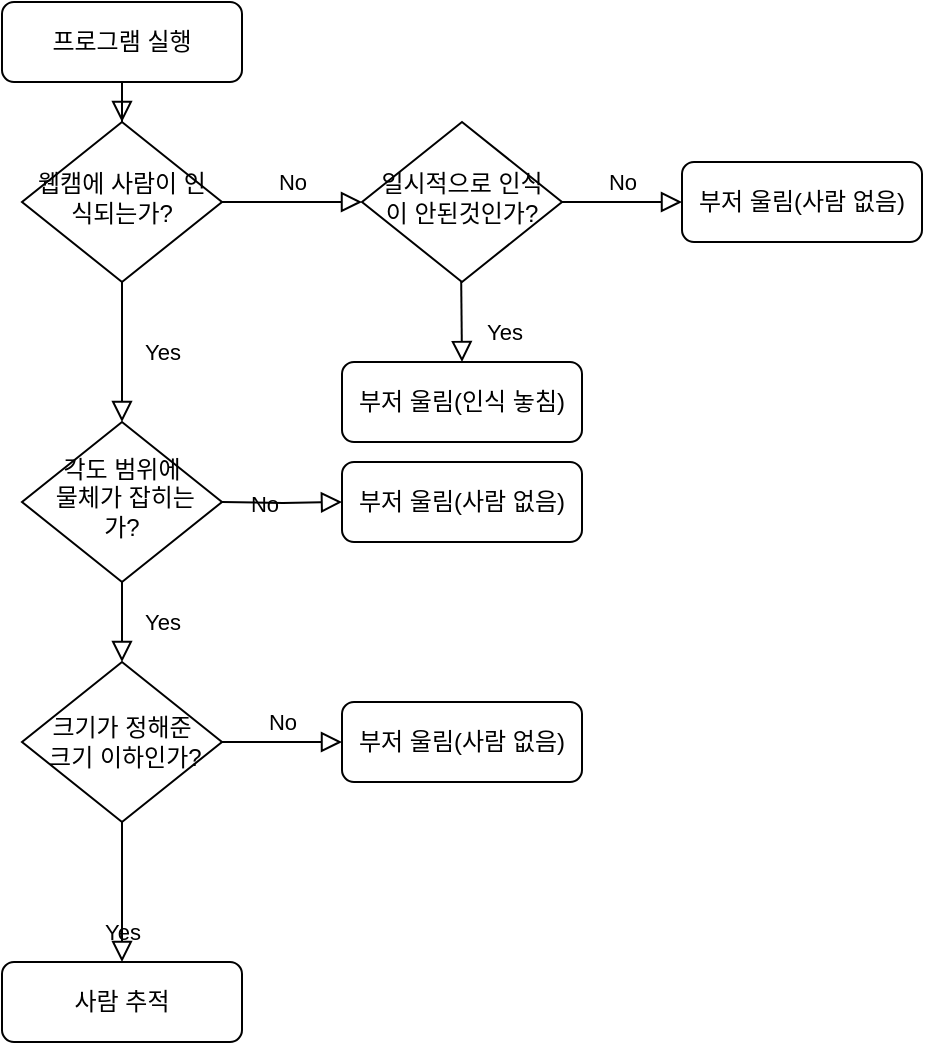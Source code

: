 <mxfile version="14.4.4" type="google"><diagram id="C5RBs43oDa-KdzZeNtuy" name="Page-1"><mxGraphModel dx="1209" dy="689" grid="1" gridSize="10" guides="1" tooltips="1" connect="1" arrows="1" fold="1" page="1" pageScale="1" pageWidth="827" pageHeight="1169" math="0" shadow="0"><root><mxCell id="WIyWlLk6GJQsqaUBKTNV-0"/><mxCell id="WIyWlLk6GJQsqaUBKTNV-1" parent="WIyWlLk6GJQsqaUBKTNV-0"/><mxCell id="WIyWlLk6GJQsqaUBKTNV-2" value="" style="rounded=0;html=1;jettySize=auto;orthogonalLoop=1;fontSize=11;endArrow=block;endFill=0;endSize=8;strokeWidth=1;shadow=0;labelBackgroundColor=none;edgeStyle=orthogonalEdgeStyle;" parent="WIyWlLk6GJQsqaUBKTNV-1" source="WIyWlLk6GJQsqaUBKTNV-3" target="WIyWlLk6GJQsqaUBKTNV-6" edge="1"><mxGeometry relative="1" as="geometry"/></mxCell><mxCell id="WIyWlLk6GJQsqaUBKTNV-3" value="프로그램 실행" style="rounded=1;whiteSpace=wrap;html=1;fontSize=12;glass=0;strokeWidth=1;shadow=0;" parent="WIyWlLk6GJQsqaUBKTNV-1" vertex="1"><mxGeometry x="160" y="20" width="120" height="40" as="geometry"/></mxCell><mxCell id="WIyWlLk6GJQsqaUBKTNV-4" value="Yes" style="rounded=0;html=1;jettySize=auto;orthogonalLoop=1;fontSize=11;endArrow=block;endFill=0;endSize=8;strokeWidth=1;shadow=0;labelBackgroundColor=none;edgeStyle=orthogonalEdgeStyle;entryX=0.5;entryY=0;entryDx=0;entryDy=0;" parent="WIyWlLk6GJQsqaUBKTNV-1" source="WIyWlLk6GJQsqaUBKTNV-6" target="WjSP7apuBOw1-71u7QOY-0" edge="1"><mxGeometry y="20" relative="1" as="geometry"><mxPoint as="offset"/><mxPoint x="220" y="290" as="targetPoint"/></mxGeometry></mxCell><mxCell id="WIyWlLk6GJQsqaUBKTNV-5" value="No" style="edgeStyle=orthogonalEdgeStyle;rounded=0;html=1;jettySize=auto;orthogonalLoop=1;fontSize=11;endArrow=block;endFill=0;endSize=8;strokeWidth=1;shadow=0;labelBackgroundColor=none;entryX=0;entryY=0.5;entryDx=0;entryDy=0;" parent="WIyWlLk6GJQsqaUBKTNV-1" source="WIyWlLk6GJQsqaUBKTNV-6" target="WjSP7apuBOw1-71u7QOY-10" edge="1"><mxGeometry y="10" relative="1" as="geometry"><mxPoint as="offset"/><mxPoint x="350" y="120" as="targetPoint"/></mxGeometry></mxCell><mxCell id="WIyWlLk6GJQsqaUBKTNV-6" value="웹캠에 사람이 인식되는가?" style="rhombus;whiteSpace=wrap;html=1;shadow=0;fontFamily=Helvetica;fontSize=12;align=center;strokeWidth=1;spacing=6;spacingTop=-4;" parent="WIyWlLk6GJQsqaUBKTNV-1" vertex="1"><mxGeometry x="170" y="80" width="100" height="80" as="geometry"/></mxCell><mxCell id="WIyWlLk6GJQsqaUBKTNV-7" value="부저 울림(사람 없음)" style="rounded=1;whiteSpace=wrap;html=1;fontSize=12;glass=0;strokeWidth=1;shadow=0;" parent="WIyWlLk6GJQsqaUBKTNV-1" vertex="1"><mxGeometry x="500" y="100" width="120" height="40" as="geometry"/></mxCell><mxCell id="WIyWlLk6GJQsqaUBKTNV-11" value="사람 추적" style="rounded=1;whiteSpace=wrap;html=1;fontSize=12;glass=0;strokeWidth=1;shadow=0;" parent="WIyWlLk6GJQsqaUBKTNV-1" vertex="1"><mxGeometry x="160" y="500" width="120" height="40" as="geometry"/></mxCell><mxCell id="WjSP7apuBOw1-71u7QOY-0" value="각도 범위에&lt;br&gt;&amp;nbsp;물체가 잡히는가?" style="rhombus;whiteSpace=wrap;html=1;shadow=0;fontFamily=Helvetica;fontSize=12;align=center;strokeWidth=1;spacing=6;spacingTop=-4;" vertex="1" parent="WIyWlLk6GJQsqaUBKTNV-1"><mxGeometry x="170" y="230" width="100" height="80" as="geometry"/></mxCell><mxCell id="WjSP7apuBOw1-71u7QOY-2" value="Yes" style="rounded=0;html=1;jettySize=auto;orthogonalLoop=1;fontSize=11;endArrow=block;endFill=0;endSize=8;strokeWidth=1;shadow=0;labelBackgroundColor=none;edgeStyle=orthogonalEdgeStyle;entryX=0.5;entryY=0;entryDx=0;entryDy=0;" edge="1" parent="WIyWlLk6GJQsqaUBKTNV-1" target="WjSP7apuBOw1-71u7QOY-13"><mxGeometry x="0.006" y="10" relative="1" as="geometry"><mxPoint x="11" y="10" as="offset"/><mxPoint x="389.5" y="150" as="sourcePoint"/><mxPoint x="389.5" y="200" as="targetPoint"/></mxGeometry></mxCell><mxCell id="WjSP7apuBOw1-71u7QOY-3" value="Yes" style="rounded=0;html=1;jettySize=auto;orthogonalLoop=1;fontSize=11;endArrow=block;endFill=0;endSize=8;strokeWidth=1;shadow=0;labelBackgroundColor=none;edgeStyle=orthogonalEdgeStyle;exitX=0.5;exitY=1;exitDx=0;exitDy=0;entryX=0.5;entryY=0;entryDx=0;entryDy=0;" edge="1" parent="WIyWlLk6GJQsqaUBKTNV-1" source="WjSP7apuBOw1-71u7QOY-0" target="WjSP7apuBOw1-71u7QOY-14"><mxGeometry y="20" relative="1" as="geometry"><mxPoint as="offset"/><mxPoint x="219.5" y="430" as="sourcePoint"/><mxPoint x="220" y="360" as="targetPoint"/></mxGeometry></mxCell><mxCell id="WjSP7apuBOw1-71u7QOY-4" value="Yes" style="rounded=0;html=1;jettySize=auto;orthogonalLoop=1;fontSize=11;endArrow=block;endFill=0;endSize=8;strokeWidth=1;shadow=0;labelBackgroundColor=none;edgeStyle=orthogonalEdgeStyle;exitX=0.5;exitY=1;exitDx=0;exitDy=0;entryX=0.5;entryY=0;entryDx=0;entryDy=0;" edge="1" parent="WIyWlLk6GJQsqaUBKTNV-1" source="WjSP7apuBOw1-71u7QOY-14" target="WIyWlLk6GJQsqaUBKTNV-11"><mxGeometry x="-0.008" y="-20" relative="1" as="geometry"><mxPoint x="20" y="20" as="offset"/><mxPoint x="219.5" y="440" as="sourcePoint"/><mxPoint x="219.5" y="490" as="targetPoint"/></mxGeometry></mxCell><mxCell id="WjSP7apuBOw1-71u7QOY-8" value="No" style="edgeStyle=orthogonalEdgeStyle;rounded=0;html=1;jettySize=auto;orthogonalLoop=1;fontSize=11;endArrow=block;endFill=0;endSize=8;strokeWidth=1;shadow=0;labelBackgroundColor=none;" edge="1" parent="WIyWlLk6GJQsqaUBKTNV-1" target="WjSP7apuBOw1-71u7QOY-9"><mxGeometry y="10" relative="1" as="geometry"><mxPoint as="offset"/><mxPoint x="270" y="270" as="sourcePoint"/></mxGeometry></mxCell><mxCell id="WjSP7apuBOw1-71u7QOY-9" value="부저 울림(사람 없음)" style="rounded=1;whiteSpace=wrap;html=1;fontSize=12;glass=0;strokeWidth=1;shadow=0;" vertex="1" parent="WIyWlLk6GJQsqaUBKTNV-1"><mxGeometry x="330" y="250" width="120" height="40" as="geometry"/></mxCell><mxCell id="WjSP7apuBOw1-71u7QOY-10" value="일시적으로 인식이 안된것인가?" style="rhombus;whiteSpace=wrap;html=1;shadow=0;fontFamily=Helvetica;fontSize=12;align=center;strokeWidth=1;spacing=6;spacingTop=-4;" vertex="1" parent="WIyWlLk6GJQsqaUBKTNV-1"><mxGeometry x="340" y="80" width="100" height="80" as="geometry"/></mxCell><mxCell id="WjSP7apuBOw1-71u7QOY-12" value="No" style="edgeStyle=orthogonalEdgeStyle;rounded=0;html=1;jettySize=auto;orthogonalLoop=1;fontSize=11;endArrow=block;endFill=0;endSize=8;strokeWidth=1;shadow=0;labelBackgroundColor=none;entryX=0;entryY=0.5;entryDx=0;entryDy=0;exitX=1;exitY=0.5;exitDx=0;exitDy=0;" edge="1" parent="WIyWlLk6GJQsqaUBKTNV-1" source="WjSP7apuBOw1-71u7QOY-10" target="WIyWlLk6GJQsqaUBKTNV-7"><mxGeometry y="10" relative="1" as="geometry"><mxPoint as="offset"/><mxPoint x="450" y="119.5" as="sourcePoint"/><mxPoint x="520" y="119.5" as="targetPoint"/></mxGeometry></mxCell><mxCell id="WjSP7apuBOw1-71u7QOY-13" value="부저 울림(인식 놓침)" style="rounded=1;whiteSpace=wrap;html=1;fontSize=12;glass=0;strokeWidth=1;shadow=0;" vertex="1" parent="WIyWlLk6GJQsqaUBKTNV-1"><mxGeometry x="330" y="200" width="120" height="40" as="geometry"/></mxCell><mxCell id="WjSP7apuBOw1-71u7QOY-14" value="크기가 정해준&lt;br&gt;&amp;nbsp;크기 이하인가?" style="rhombus;whiteSpace=wrap;html=1;" vertex="1" parent="WIyWlLk6GJQsqaUBKTNV-1"><mxGeometry x="170" y="350" width="100" height="80" as="geometry"/></mxCell><mxCell id="WjSP7apuBOw1-71u7QOY-16" value="No" style="edgeStyle=orthogonalEdgeStyle;rounded=0;html=1;jettySize=auto;orthogonalLoop=1;fontSize=11;endArrow=block;endFill=0;endSize=8;strokeWidth=1;shadow=0;labelBackgroundColor=none;exitX=1;exitY=0.5;exitDx=0;exitDy=0;entryX=0;entryY=0.5;entryDx=0;entryDy=0;" edge="1" parent="WIyWlLk6GJQsqaUBKTNV-1" source="WjSP7apuBOw1-71u7QOY-14" target="WjSP7apuBOw1-71u7QOY-17"><mxGeometry y="10" relative="1" as="geometry"><mxPoint as="offset"/><mxPoint x="280" y="389.5" as="sourcePoint"/><mxPoint x="330" y="390" as="targetPoint"/></mxGeometry></mxCell><mxCell id="WjSP7apuBOw1-71u7QOY-17" value="부저 울림(사람 없음)" style="rounded=1;whiteSpace=wrap;html=1;fontSize=12;glass=0;strokeWidth=1;shadow=0;" vertex="1" parent="WIyWlLk6GJQsqaUBKTNV-1"><mxGeometry x="330" y="370" width="120" height="40" as="geometry"/></mxCell></root></mxGraphModel></diagram></mxfile>